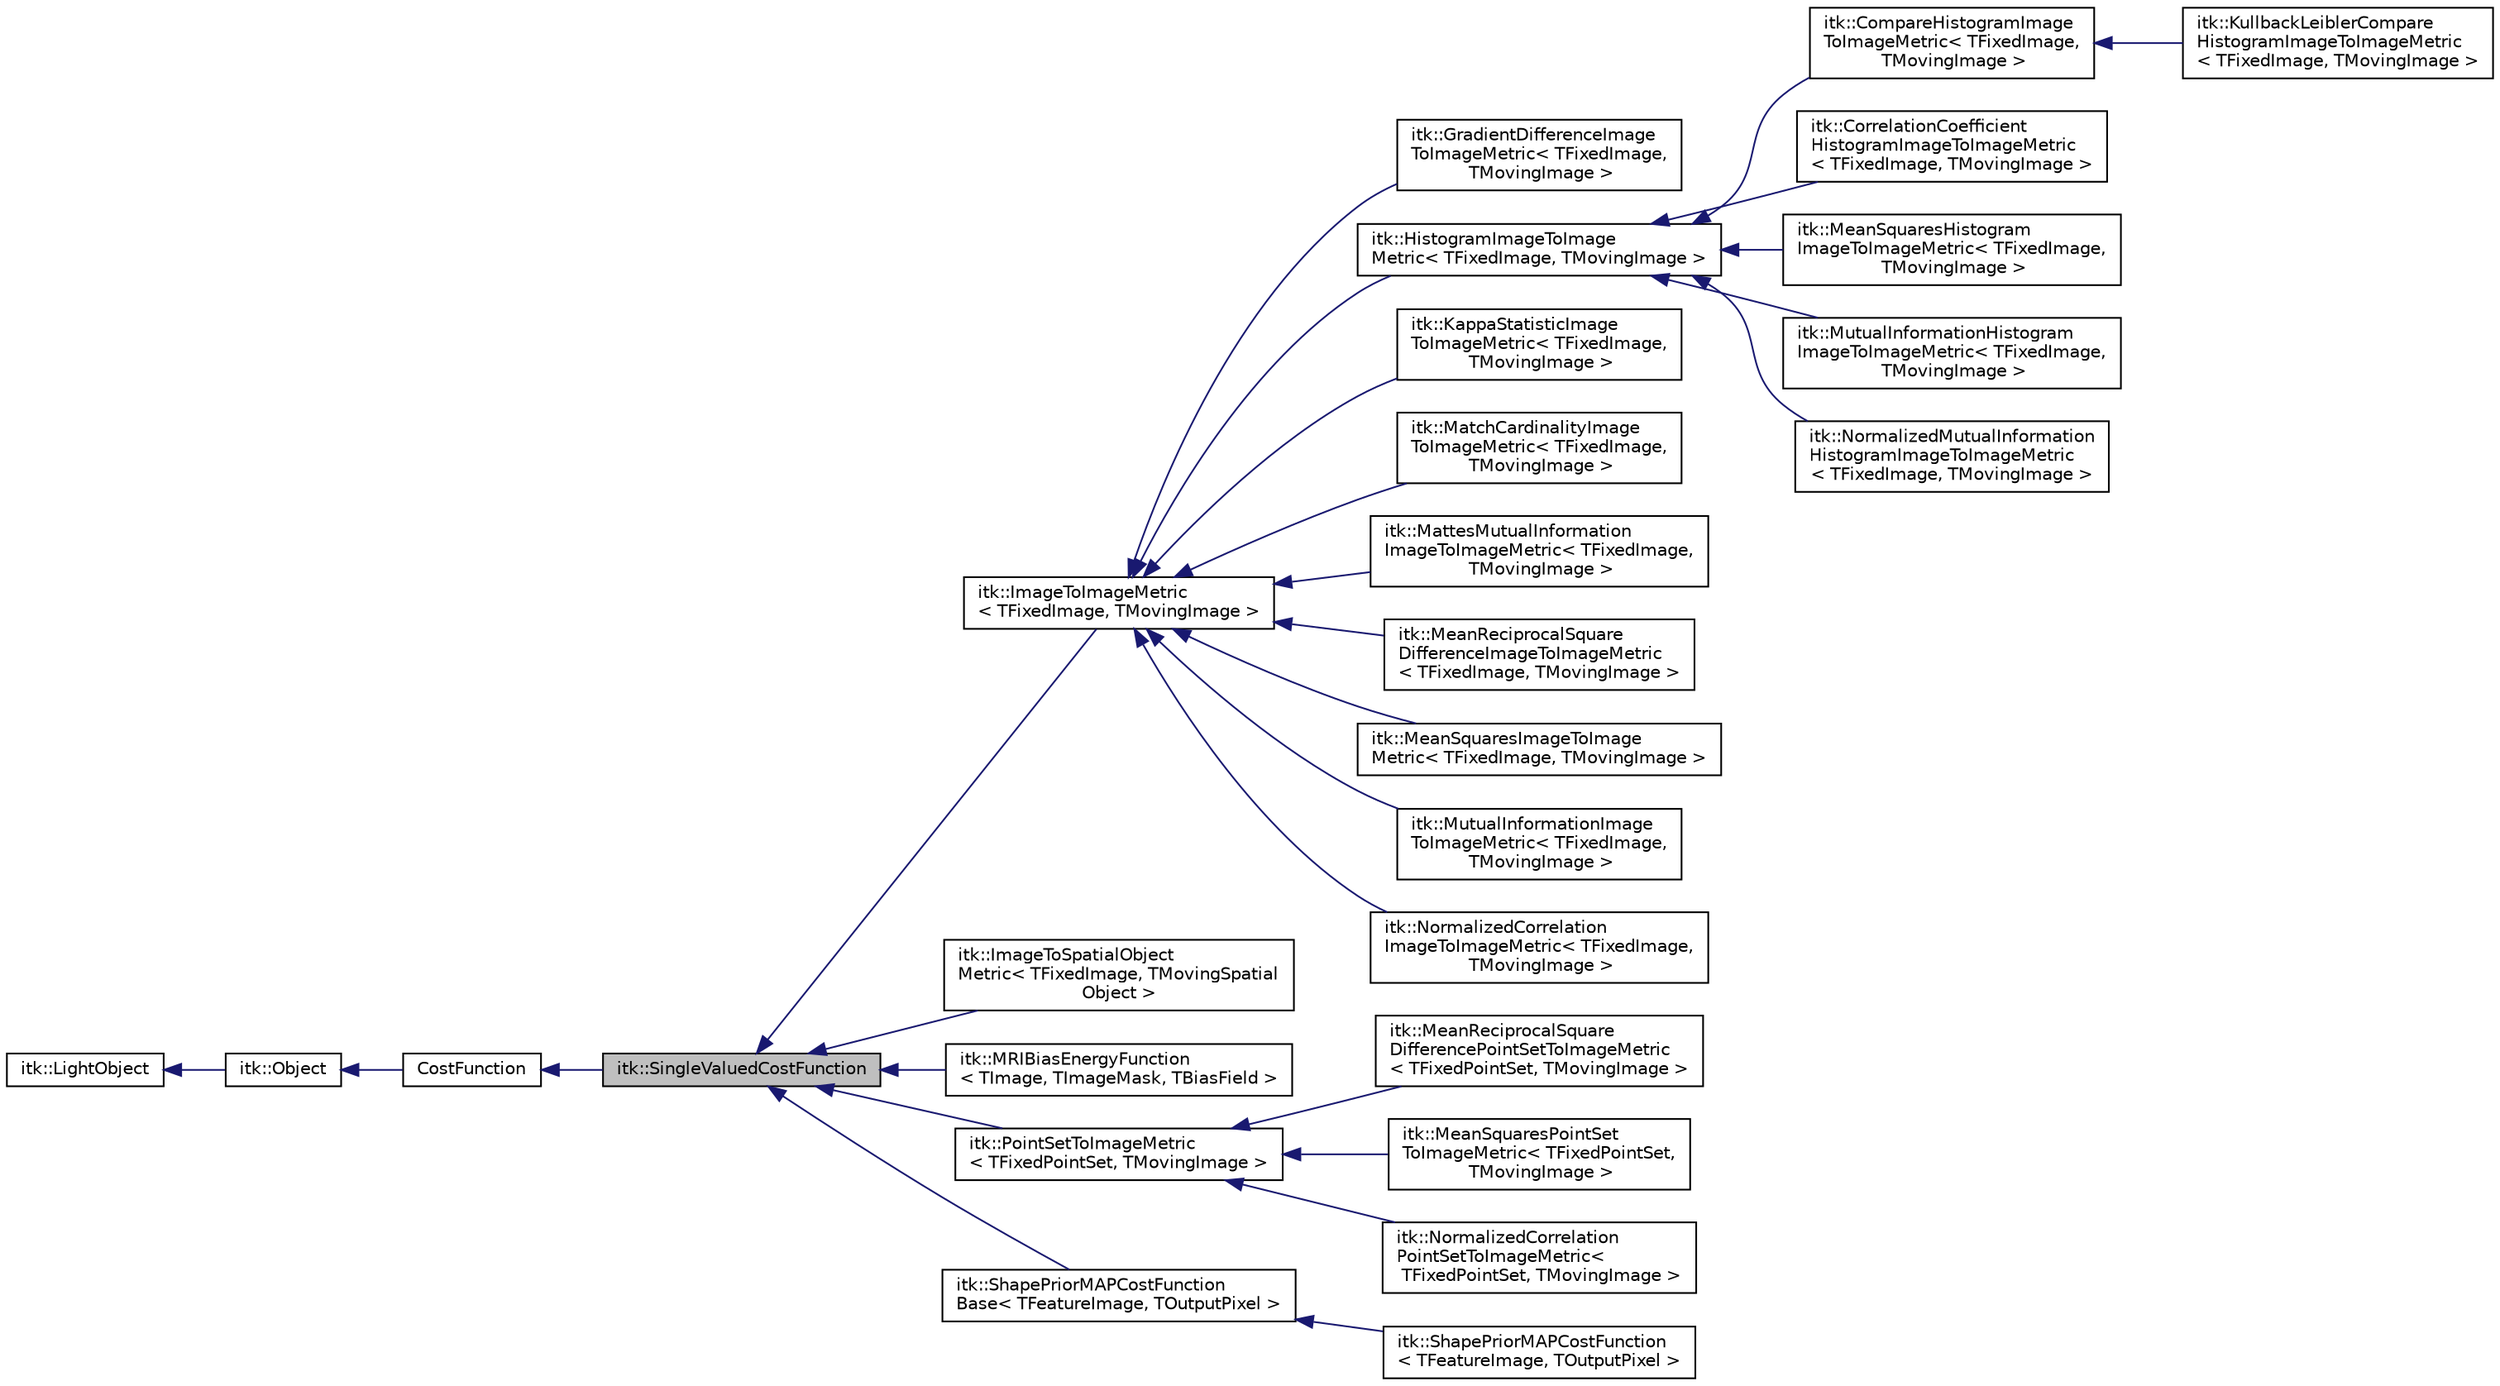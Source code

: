 digraph "itk::SingleValuedCostFunction"
{
 // LATEX_PDF_SIZE
  edge [fontname="Helvetica",fontsize="10",labelfontname="Helvetica",labelfontsize="10"];
  node [fontname="Helvetica",fontsize="10",shape=record];
  rankdir="LR";
  Node1 [label="itk::SingleValuedCostFunction",height=0.2,width=0.4,color="black", fillcolor="grey75", style="filled", fontcolor="black",tooltip="This class is a base for the CostFunctions returning a single value."];
  Node2 -> Node1 [dir="back",color="midnightblue",fontsize="10",style="solid",fontname="Helvetica"];
  Node2 [label="CostFunction",height=0.2,width=0.4,color="black", fillcolor="white", style="filled",URL="$classitk_1_1CostFunctionTemplate.html",tooltip=" "];
  Node3 -> Node2 [dir="back",color="midnightblue",fontsize="10",style="solid",fontname="Helvetica"];
  Node3 [label="itk::Object",height=0.2,width=0.4,color="black", fillcolor="white", style="filled",URL="$classitk_1_1Object.html",tooltip="Base class for most ITK classes."];
  Node4 -> Node3 [dir="back",color="midnightblue",fontsize="10",style="solid",fontname="Helvetica"];
  Node4 [label="itk::LightObject",height=0.2,width=0.4,color="black", fillcolor="white", style="filled",URL="$classitk_1_1LightObject.html",tooltip="Light weight base class for most itk classes."];
  Node1 -> Node5 [dir="back",color="midnightblue",fontsize="10",style="solid",fontname="Helvetica"];
  Node5 [label="itk::ImageToImageMetric\l\< TFixedImage, TMovingImage \>",height=0.2,width=0.4,color="black", fillcolor="white", style="filled",URL="$classitk_1_1ImageToImageMetric.html",tooltip="Computes similarity between regions of two images."];
  Node5 -> Node6 [dir="back",color="midnightblue",fontsize="10",style="solid",fontname="Helvetica"];
  Node6 [label="itk::GradientDifferenceImage\lToImageMetric\< TFixedImage,\l TMovingImage \>",height=0.2,width=0.4,color="black", fillcolor="white", style="filled",URL="$classitk_1_1GradientDifferenceImageToImageMetric.html",tooltip="Computes similarity between two objects to be registered."];
  Node5 -> Node7 [dir="back",color="midnightblue",fontsize="10",style="solid",fontname="Helvetica"];
  Node7 [label="itk::HistogramImageToImage\lMetric\< TFixedImage, TMovingImage \>",height=0.2,width=0.4,color="black", fillcolor="white", style="filled",URL="$classitk_1_1HistogramImageToImageMetric.html",tooltip="Computes similarity between two objects to be registered."];
  Node7 -> Node8 [dir="back",color="midnightblue",fontsize="10",style="solid",fontname="Helvetica"];
  Node8 [label="itk::CompareHistogramImage\lToImageMetric\< TFixedImage,\l TMovingImage \>",height=0.2,width=0.4,color="black", fillcolor="white", style="filled",URL="$classitk_1_1CompareHistogramImageToImageMetric.html",tooltip="Compares Histograms between two images to be registered to a Training Histogram."];
  Node8 -> Node9 [dir="back",color="midnightblue",fontsize="10",style="solid",fontname="Helvetica"];
  Node9 [label="itk::KullbackLeiblerCompare\lHistogramImageToImageMetric\l\< TFixedImage, TMovingImage \>",height=0.2,width=0.4,color="black", fillcolor="white", style="filled",URL="$classitk_1_1KullbackLeiblerCompareHistogramImageToImageMetric.html",tooltip="Computes the Kubler Lieblach(KL) metric between the histogram of the two images to be registered and ..."];
  Node7 -> Node10 [dir="back",color="midnightblue",fontsize="10",style="solid",fontname="Helvetica"];
  Node10 [label="itk::CorrelationCoefficient\lHistogramImageToImageMetric\l\< TFixedImage, TMovingImage \>",height=0.2,width=0.4,color="black", fillcolor="white", style="filled",URL="$classitk_1_1CorrelationCoefficientHistogramImageToImageMetric.html",tooltip="Computes correlation coefficient similarity measure between two images to be registered."];
  Node7 -> Node11 [dir="back",color="midnightblue",fontsize="10",style="solid",fontname="Helvetica"];
  Node11 [label="itk::MeanSquaresHistogram\lImageToImageMetric\< TFixedImage,\l TMovingImage \>",height=0.2,width=0.4,color="black", fillcolor="white", style="filled",URL="$classitk_1_1MeanSquaresHistogramImageToImageMetric.html",tooltip="Computes mean squared difference similarity measure between two images to be registered."];
  Node7 -> Node12 [dir="back",color="midnightblue",fontsize="10",style="solid",fontname="Helvetica"];
  Node12 [label="itk::MutualInformationHistogram\lImageToImageMetric\< TFixedImage,\l TMovingImage \>",height=0.2,width=0.4,color="black", fillcolor="white", style="filled",URL="$classitk_1_1MutualInformationHistogramImageToImageMetric.html",tooltip="Computes the mutual information between two images to be registered using the histograms of the inten..."];
  Node7 -> Node13 [dir="back",color="midnightblue",fontsize="10",style="solid",fontname="Helvetica"];
  Node13 [label="itk::NormalizedMutualInformation\lHistogramImageToImageMetric\l\< TFixedImage, TMovingImage \>",height=0.2,width=0.4,color="black", fillcolor="white", style="filled",URL="$classitk_1_1NormalizedMutualInformationHistogramImageToImageMetric.html",tooltip="Computes normalized mutual information between two images to be registered using the histograms of th..."];
  Node5 -> Node14 [dir="back",color="midnightblue",fontsize="10",style="solid",fontname="Helvetica"];
  Node14 [label="itk::KappaStatisticImage\lToImageMetric\< TFixedImage,\l TMovingImage \>",height=0.2,width=0.4,color="black", fillcolor="white", style="filled",URL="$classitk_1_1KappaStatisticImageToImageMetric.html",tooltip="Computes similarity between two binary objects to be registered."];
  Node5 -> Node15 [dir="back",color="midnightblue",fontsize="10",style="solid",fontname="Helvetica"];
  Node15 [label="itk::MatchCardinalityImage\lToImageMetric\< TFixedImage,\l TMovingImage \>",height=0.2,width=0.4,color="black", fillcolor="white", style="filled",URL="$classitk_1_1MatchCardinalityImageToImageMetric.html",tooltip="Computes similarity between two objects to be registered."];
  Node5 -> Node16 [dir="back",color="midnightblue",fontsize="10",style="solid",fontname="Helvetica"];
  Node16 [label="itk::MattesMutualInformation\lImageToImageMetric\< TFixedImage,\l TMovingImage \>",height=0.2,width=0.4,color="black", fillcolor="white", style="filled",URL="$classitk_1_1MattesMutualInformationImageToImageMetric.html",tooltip="Computes the mutual information between two images to be registered using the method of Mattes et al."];
  Node5 -> Node17 [dir="back",color="midnightblue",fontsize="10",style="solid",fontname="Helvetica"];
  Node17 [label="itk::MeanReciprocalSquare\lDifferenceImageToImageMetric\l\< TFixedImage, TMovingImage \>",height=0.2,width=0.4,color="black", fillcolor="white", style="filled",URL="$classitk_1_1MeanReciprocalSquareDifferenceImageToImageMetric.html",tooltip="Computes similarity between two objects to be registered."];
  Node5 -> Node18 [dir="back",color="midnightblue",fontsize="10",style="solid",fontname="Helvetica"];
  Node18 [label="itk::MeanSquaresImageToImage\lMetric\< TFixedImage, TMovingImage \>",height=0.2,width=0.4,color="black", fillcolor="white", style="filled",URL="$classitk_1_1MeanSquaresImageToImageMetric.html",tooltip="TODO."];
  Node5 -> Node19 [dir="back",color="midnightblue",fontsize="10",style="solid",fontname="Helvetica"];
  Node19 [label="itk::MutualInformationImage\lToImageMetric\< TFixedImage,\l TMovingImage \>",height=0.2,width=0.4,color="black", fillcolor="white", style="filled",URL="$classitk_1_1MutualInformationImageToImageMetric.html",tooltip="Computes the mutual information between two images to be registered."];
  Node5 -> Node20 [dir="back",color="midnightblue",fontsize="10",style="solid",fontname="Helvetica"];
  Node20 [label="itk::NormalizedCorrelation\lImageToImageMetric\< TFixedImage,\l TMovingImage \>",height=0.2,width=0.4,color="black", fillcolor="white", style="filled",URL="$classitk_1_1NormalizedCorrelationImageToImageMetric.html",tooltip="Computes similarity between two images to be registered."];
  Node1 -> Node21 [dir="back",color="midnightblue",fontsize="10",style="solid",fontname="Helvetica"];
  Node21 [label="itk::ImageToSpatialObject\lMetric\< TFixedImage, TMovingSpatial\lObject \>",height=0.2,width=0.4,color="black", fillcolor="white", style="filled",URL="$classitk_1_1ImageToSpatialObjectMetric.html",tooltip="Computes similarity between a moving spatial object and an Image to be registered."];
  Node1 -> Node22 [dir="back",color="midnightblue",fontsize="10",style="solid",fontname="Helvetica"];
  Node22 [label="itk::MRIBiasEnergyFunction\l\< TImage, TImageMask, TBiasField \>",height=0.2,width=0.4,color="black", fillcolor="white", style="filled",URL="$classitk_1_1MRIBiasEnergyFunction.html",tooltip="Represents a cost function for MRI bias field correction optimization."];
  Node1 -> Node23 [dir="back",color="midnightblue",fontsize="10",style="solid",fontname="Helvetica"];
  Node23 [label="itk::PointSetToImageMetric\l\< TFixedPointSet, TMovingImage \>",height=0.2,width=0.4,color="black", fillcolor="white", style="filled",URL="$classitk_1_1PointSetToImageMetric.html",tooltip="Computes similarity between a point set and an image."];
  Node23 -> Node24 [dir="back",color="midnightblue",fontsize="10",style="solid",fontname="Helvetica"];
  Node24 [label="itk::MeanReciprocalSquare\lDifferencePointSetToImageMetric\l\< TFixedPointSet, TMovingImage \>",height=0.2,width=0.4,color="black", fillcolor="white", style="filled",URL="$classitk_1_1MeanReciprocalSquareDifferencePointSetToImageMetric.html",tooltip="Computes similarity between pixel values of a point set and intensity values in an image."];
  Node23 -> Node25 [dir="back",color="midnightblue",fontsize="10",style="solid",fontname="Helvetica"];
  Node25 [label="itk::MeanSquaresPointSet\lToImageMetric\< TFixedPointSet,\l TMovingImage \>",height=0.2,width=0.4,color="black", fillcolor="white", style="filled",URL="$classitk_1_1MeanSquaresPointSetToImageMetric.html",tooltip="Computes similarity between pixel values of a point set and intensity values of an image."];
  Node23 -> Node26 [dir="back",color="midnightblue",fontsize="10",style="solid",fontname="Helvetica"];
  Node26 [label="itk::NormalizedCorrelation\lPointSetToImageMetric\<\l TFixedPointSet, TMovingImage \>",height=0.2,width=0.4,color="black", fillcolor="white", style="filled",URL="$classitk_1_1NormalizedCorrelationPointSetToImageMetric.html",tooltip="Computes similarity between pixel values of a point set and intensity values of an image."];
  Node1 -> Node27 [dir="back",color="midnightblue",fontsize="10",style="solid",fontname="Helvetica"];
  Node27 [label="itk::ShapePriorMAPCostFunction\lBase\< TFeatureImage, TOutputPixel \>",height=0.2,width=0.4,color="black", fillcolor="white", style="filled",URL="$classitk_1_1ShapePriorMAPCostFunctionBase.html",tooltip="Represents the base class of maximum aprior (MAP) cost function used ShapePriorSegmentationLevelSetIm..."];
  Node27 -> Node28 [dir="back",color="midnightblue",fontsize="10",style="solid",fontname="Helvetica"];
  Node28 [label="itk::ShapePriorMAPCostFunction\l\< TFeatureImage, TOutputPixel \>",height=0.2,width=0.4,color="black", fillcolor="white", style="filled",URL="$classitk_1_1ShapePriorMAPCostFunction.html",tooltip="Represents the maximum aprior (MAP) cost function used ShapePriorSegmentationLevelSetImageFilter to e..."];
}
